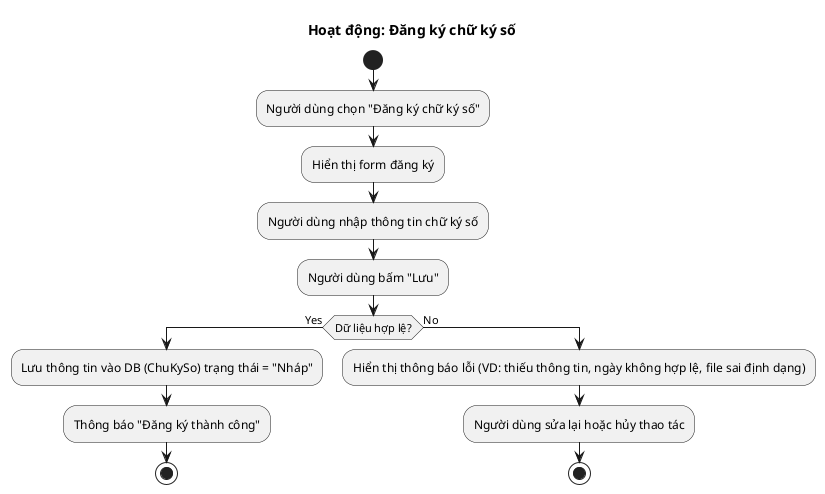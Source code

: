 @startuml AD_Sign_Create
title Hoạt động: Đăng ký chữ ký số

start
:Người dùng chọn "Đăng ký chữ ký số";

:Hiển thị form đăng ký;

:Người dùng nhập thông tin chữ ký số;
:Người dùng bấm "Lưu";

if (Dữ liệu hợp lệ?) then (Yes)
  :Lưu thông tin vào DB (ChuKySo) trạng thái = "Nháp";
  :Thông báo "Đăng ký thành công";
  stop
else (No)
  :Hiển thị thông báo lỗi (VD: thiếu thông tin, ngày không hợp lệ, file sai định dạng);
  :Người dùng sửa lại hoặc hủy thao tác;
  stop
endif
@enduml
